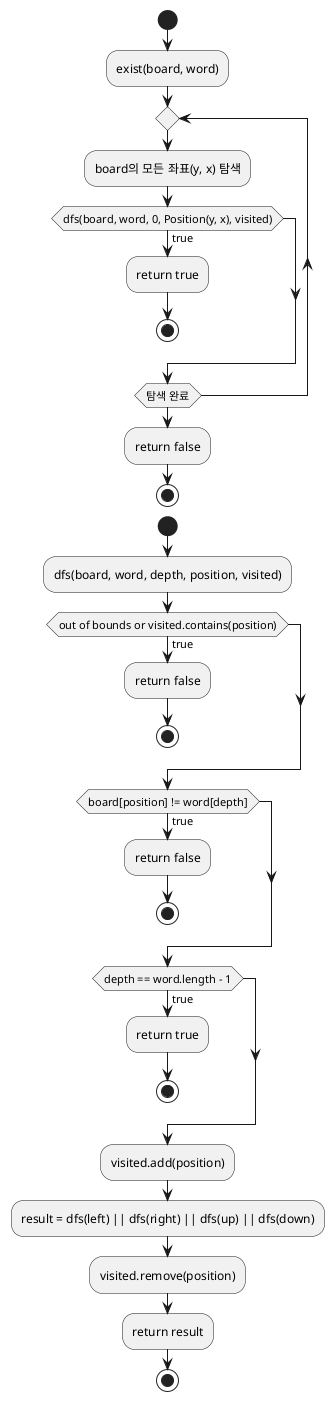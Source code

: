 @startuml
start
:exist(board, word);
repeat
  :board의 모든 좌표(y, x) 탐색;
  if (dfs(board, word, 0, Position(y, x), visited)) then (true)
    :return true;
    stop
  endif
repeat while (탐색 완료)
:return false;
stop

start
:dfs(board, word, depth, position, visited);
if (out of bounds or visited.contains(position)) then (true)
  :return false;
  stop
endif

if (board[position] != word[depth]) then (true)
  :return false;
  stop
endif

if (depth == word.length - 1) then (true)
  :return true;
  stop
endif

:visited.add(position);
:result = dfs(left) || dfs(right) || dfs(up) || dfs(down);
:visited.remove(position);
:return result;
stop

@enduml
